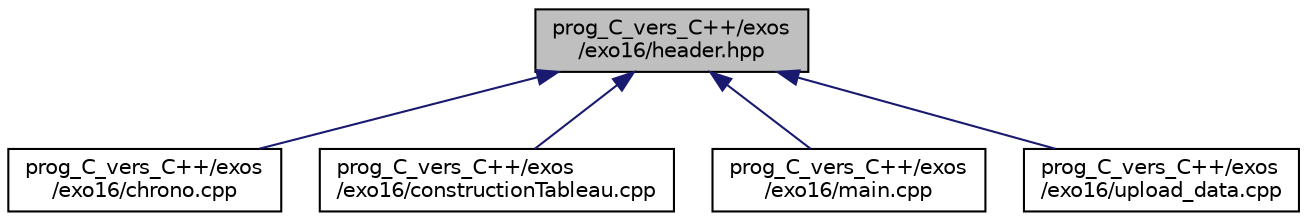 digraph "prog_C_vers_C++/exos/exo16/header.hpp"
{
  edge [fontname="Helvetica",fontsize="10",labelfontname="Helvetica",labelfontsize="10"];
  node [fontname="Helvetica",fontsize="10",shape=record];
  Node9 [label="prog_C_vers_C++/exos\l/exo16/header.hpp",height=0.2,width=0.4,color="black", fillcolor="grey75", style="filled", fontcolor="black"];
  Node9 -> Node10 [dir="back",color="midnightblue",fontsize="10",style="solid",fontname="Helvetica"];
  Node10 [label="prog_C_vers_C++/exos\l/exo16/chrono.cpp",height=0.2,width=0.4,color="black", fillcolor="white", style="filled",URL="$exo16_2chrono_8cpp.html"];
  Node9 -> Node11 [dir="back",color="midnightblue",fontsize="10",style="solid",fontname="Helvetica"];
  Node11 [label="prog_C_vers_C++/exos\l/exo16/constructionTableau.cpp",height=0.2,width=0.4,color="black", fillcolor="white", style="filled",URL="$constructionTableau_8cpp.html"];
  Node9 -> Node12 [dir="back",color="midnightblue",fontsize="10",style="solid",fontname="Helvetica"];
  Node12 [label="prog_C_vers_C++/exos\l/exo16/main.cpp",height=0.2,width=0.4,color="black", fillcolor="white", style="filled",URL="$exos_2exo16_2main_8cpp.html"];
  Node9 -> Node13 [dir="back",color="midnightblue",fontsize="10",style="solid",fontname="Helvetica"];
  Node13 [label="prog_C_vers_C++/exos\l/exo16/upload_data.cpp",height=0.2,width=0.4,color="black", fillcolor="white", style="filled",URL="$upload__data_8cpp.html"];
}
